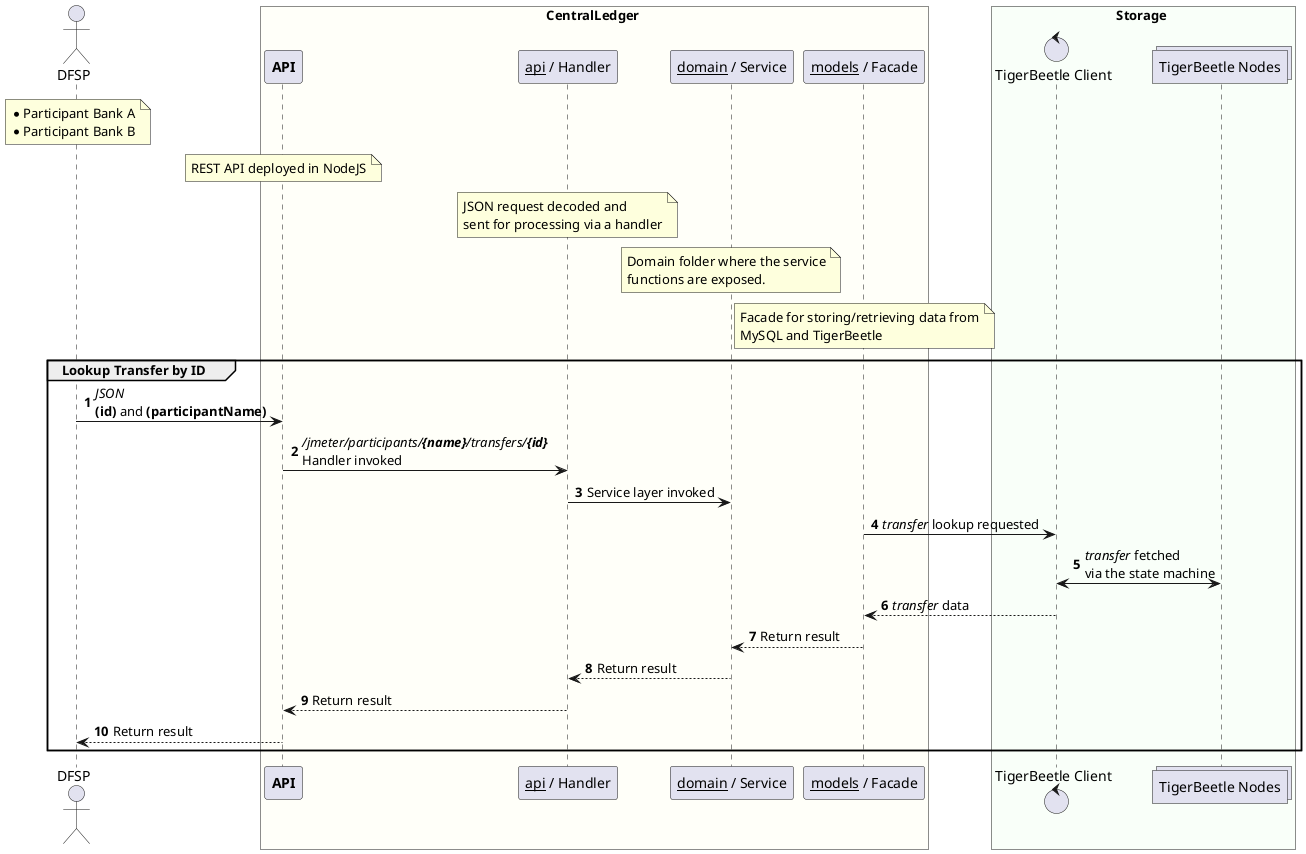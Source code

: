 @startuml

actor "DFSP" as dfsp
note over dfsp
    * Participant Bank A
    * Participant Bank B
end note

box CentralLedger #FFFFF9
    participant "**API**" as cl_api
    participant "__api__ / Handler" as cl_handler
    participant "__domain__ / Service" as cl_domain
    participant "__models__ / Facade" as cl_facade

    note over cl_api
        REST API deployed in NodeJS
    end note

    note over cl_handler
        JSON request decoded and
        sent for processing via a handler
    end note

    note over cl_domain
        Domain folder where the service
        functions are exposed.
    end note

    note over cl_facade
        Facade for storing/retrieving data from
        MySQL and TigerBeetle
    end note
end box

box Storage #F9FFF9
	control "TigerBeetle Client" as tb_client
	collections "TigerBeetle Nodes" as tb_nodes
end box

autonumber
group Lookup Transfer by ID
    dfsp -> cl_api : //JSON// \n**(id)** and **(participantName)**
    cl_api -> cl_handler : ///jmeter/participants/**{name}**/transfers/**{id}**// \nHandler invoked
    cl_handler -> cl_domain : Service layer invoked
    cl_facade -> tb_client : //transfer// lookup requested
    tb_client <-> tb_nodes : //transfer// fetched\nvia the state machine
    tb_client --> cl_facade : //transfer// data
    cl_facade --> cl_domain : Return result
    cl_domain --> cl_handler : Return result
    cl_handler --> cl_api : Return result
    cl_api --> dfsp : Return result
end

@enduml
